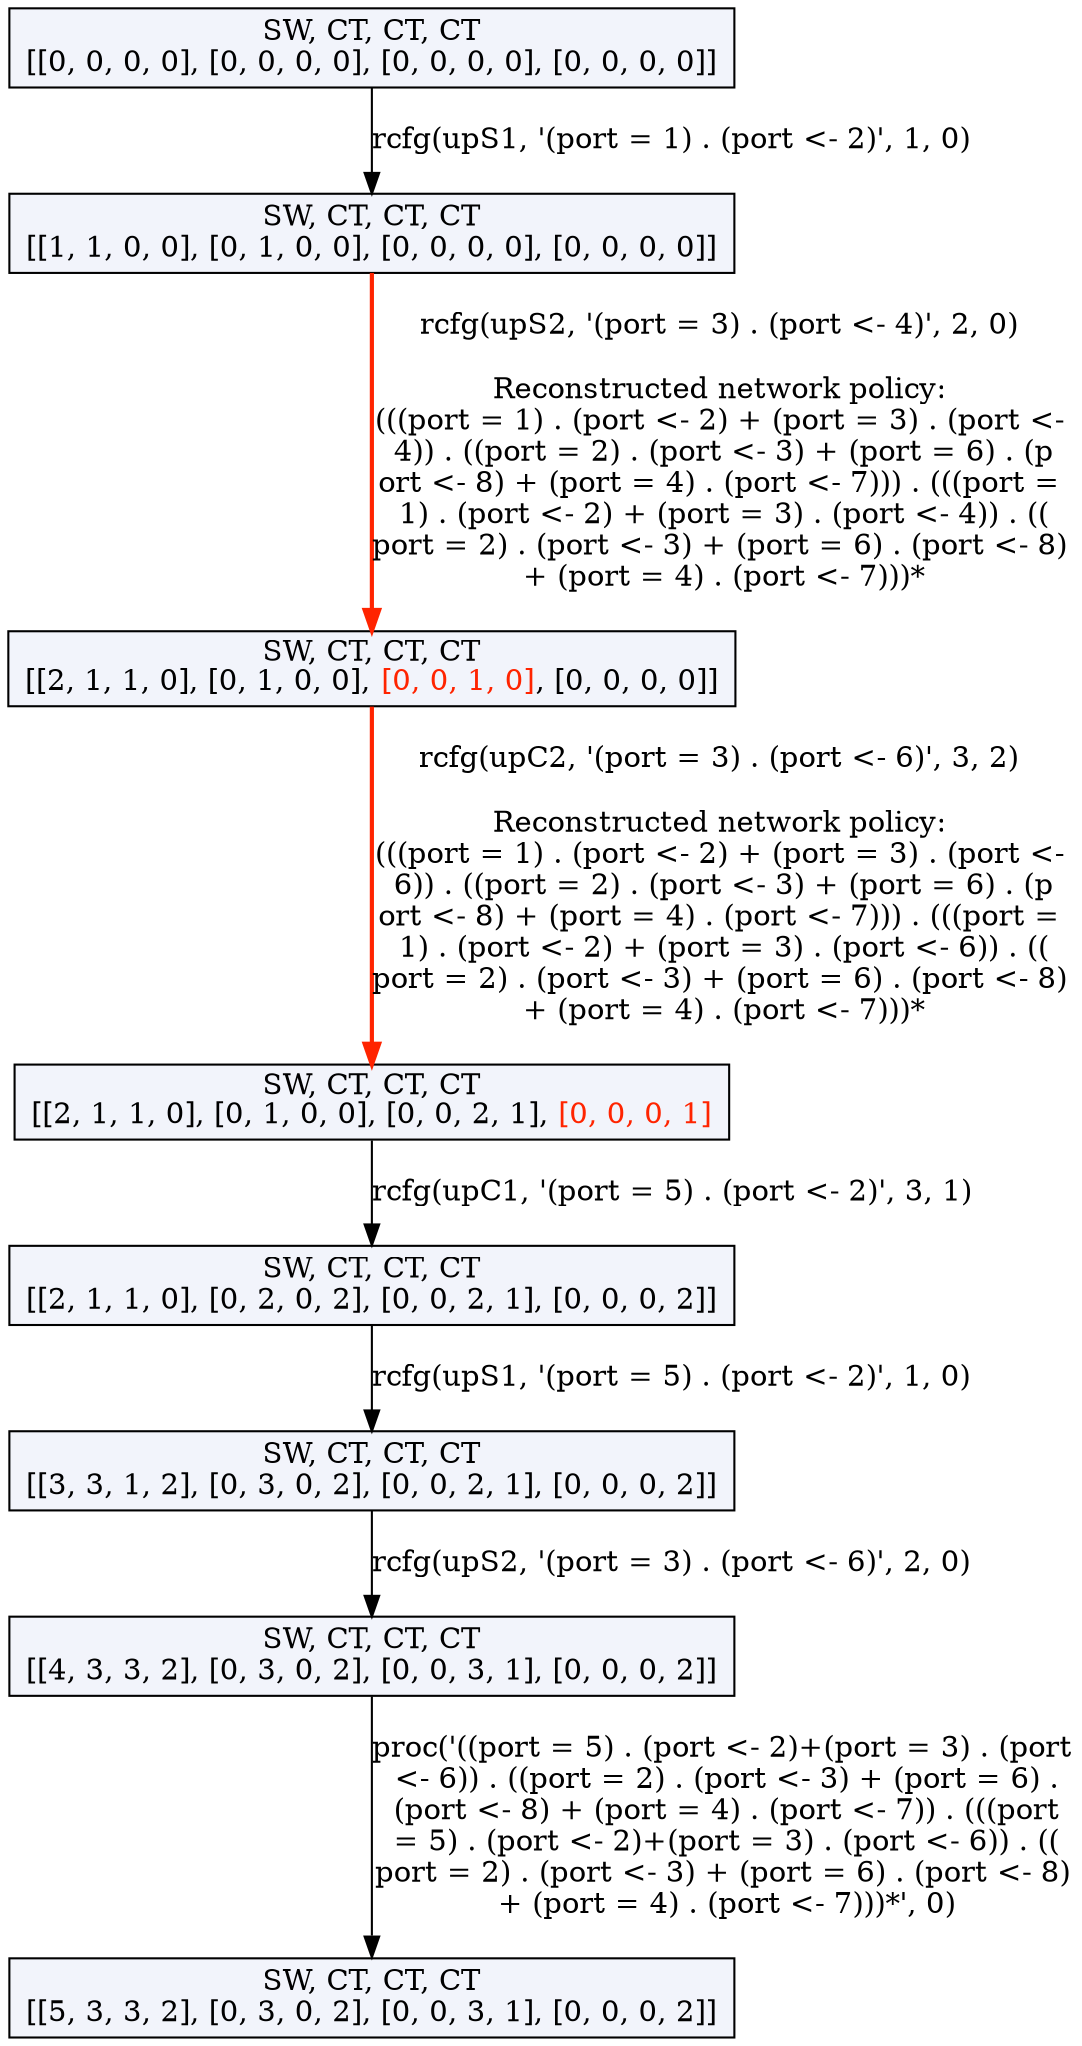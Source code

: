 digraph g {
n0 [label=<SW, CT, CT, CT<br/>[[0, 0, 0, 0], [0, 0, 0, 0], [0, 0, 0, 0], [0, 0, 0, 0]]>, shape=rectangle, style=filled, fillcolor="#F2F4FB"];
n1 [label=<SW, CT, CT, CT<br/>[[1, 1, 0, 0], [0, 1, 0, 0], [0, 0, 0, 0], [0, 0, 0, 0]]>, shape=rectangle, style=filled, fillcolor="#F2F4FB"];
n0 -> n1 [label="rcfg(upS1, '(port = 1) . (port <- 2)', 1, 0)", color="#000000", penwidth=1.0];
n2 [label=<SW, CT, CT, CT<br/>[[2, 1, 1, 0], [0, 1, 0, 0], <font color="#FF2400">[0, 0, 1, 0]</font>, [0, 0, 0, 0]]>, shape=rectangle, style=filled, fillcolor="#F2F4FB"];
n1 -> n2 [label="rcfg(upS2, '(port = 3) . (port <- 4)', 2, 0)

Reconstructed network policy:
(((port = 1) . (port <- 2) + (port = 3) . (port <-
 4)) . ((port = 2) . (port <- 3) + (port = 6) . (p
ort <- 8) + (port = 4) . (port <- 7))) . (((port =
 1) . (port <- 2) + (port = 3) . (port <- 4)) . ((
port = 2) . (port <- 3) + (port = 6) . (port <- 8)
 + (port = 4) . (port <- 7)))*", color="#FF2400", penwidth=2.0];
n3 [label=<SW, CT, CT, CT<br/>[[2, 1, 1, 0], [0, 1, 0, 0], [0, 0, 2, 1], <font color="#FF2400">[0, 0, 0, 1]</font>]>, shape=rectangle, style=filled, fillcolor="#F2F4FB"];
n2 -> n3 [label="rcfg(upC2, '(port = 3) . (port <- 6)', 3, 2)

Reconstructed network policy:
(((port = 1) . (port <- 2) + (port = 3) . (port <-
 6)) . ((port = 2) . (port <- 3) + (port = 6) . (p
ort <- 8) + (port = 4) . (port <- 7))) . (((port =
 1) . (port <- 2) + (port = 3) . (port <- 6)) . ((
port = 2) . (port <- 3) + (port = 6) . (port <- 8)
 + (port = 4) . (port <- 7)))*", color="#FF2400", penwidth=2.0];
n4 [label=<SW, CT, CT, CT<br/>[[2, 1, 1, 0], [0, 2, 0, 2], [0, 0, 2, 1], [0, 0, 0, 2]]>, shape=rectangle, style=filled, fillcolor="#F2F4FB"];
n3 -> n4 [label="rcfg(upC1, '(port = 5) . (port <- 2)', 3, 1)", color="#000000", penwidth=1.0];
n5 [label=<SW, CT, CT, CT<br/>[[3, 3, 1, 2], [0, 3, 0, 2], [0, 0, 2, 1], [0, 0, 0, 2]]>, shape=rectangle, style=filled, fillcolor="#F2F4FB"];
n4 -> n5 [label="rcfg(upS1, '(port = 5) . (port <- 2)', 1, 0)", color="#000000", penwidth=1.0];
n6 [label=<SW, CT, CT, CT<br/>[[4, 3, 3, 2], [0, 3, 0, 2], [0, 0, 3, 1], [0, 0, 0, 2]]>, shape=rectangle, style=filled, fillcolor="#F2F4FB"];
n5 -> n6 [label="rcfg(upS2, '(port = 3) . (port <- 6)', 2, 0)", color="#000000", penwidth=1.0];
n7 [label=<SW, CT, CT, CT<br/>[[5, 3, 3, 2], [0, 3, 0, 2], [0, 0, 3, 1], [0, 0, 0, 2]]>, shape=rectangle, style=filled, fillcolor="#F2F4FB"];
n6 -> n7 [label="proc('((port = 5) . (port <- 2)+(port = 3) . (port
 <- 6)) . ((port = 2) . (port <- 3) + (port = 6) .
 (port <- 8) + (port = 4) . (port <- 7)) . (((port
 = 5) . (port <- 2)+(port = 3) . (port <- 6)) . ((
port = 2) . (port <- 3) + (port = 6) . (port <- 8)
 + (port = 4) . (port <- 7)))*', 0)", color="#000000", penwidth=1.0];
}